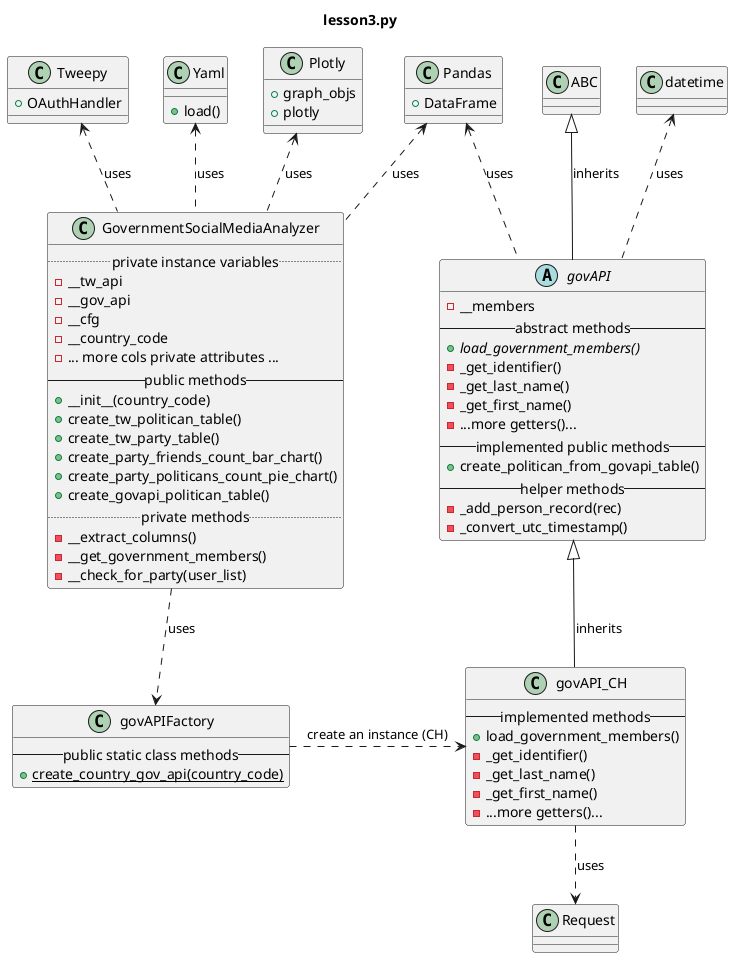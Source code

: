 @startuml

title lesson3.py

class Tweepy  {
   + OAuthHandler
}

class Pandas {
  + DataFrame
}

class Yaml {
  + load()
}

class Plotly {
    + graph_objs
    + plotly
}

class ABC {
}

class datetime {
}

class Request {
}

class GovernmentSocialMediaAnalyzer {
  .. private instance variables ..
  - __tw_api
  - __gov_api
  - __cfg
  - __country_code
  - ... more cols private attributes ...
  -- public methods --
  + __init__(country_code)
  + create_tw_politican_table()
  + create_tw_party_table()
  + create_party_friends_count_bar_chart()
  + create_party_politicans_count_pie_chart()
  + create_govapi_politican_table()
  .. private methods ..
  - __extract_columns()
  - __get_government_members()
  - __check_for_party(user_list)
}

Tweepy <.. GovernmentSocialMediaAnalyzer : uses
Pandas <.. GovernmentSocialMediaAnalyzer: uses
Plotly <.. GovernmentSocialMediaAnalyzer: uses
Yaml <.. GovernmentSocialMediaAnalyzer: uses

abstract class govAPI {
  -__members
  -- abstract methods --
  {abstract} +load_government_members()
  -_get_identifier()
  -_get_last_name()
  -_get_first_name()
  - ...more getters()...
  -- implemented public methods --
  + create_politican_from_govapi_table()
  -- helper methods --
  - _add_person_record(rec)
  - _convert_utc_timestamp()
}

ABC <|-- govAPI: inherits
datetime <.. govAPI: uses
Pandas <.. govAPI: uses

class govAPI_CH {
      -- implemented methods --
      +load_government_members()
      -_get_identifier()
      -_get_last_name()
      -_get_first_name()
      - ...more getters()...
}
govAPI <|-- govAPI_CH: inherits
GovernmentSocialMediaAnalyzer ..> govAPIFactory: uses

class govAPIFactory {
  -- public static class methods  --
  {static} + create_country_gov_api(country_code)
}
govAPIFactory .> govAPI_CH: create an instance (CH)

govAPI_CH ..> Request: uses


@enduml